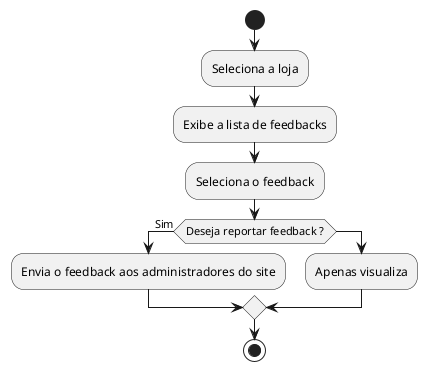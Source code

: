 @startuml
start
    :Seleciona a loja;
    :Exibe a lista de feedbacks;
    :Seleciona o feedback;
    if (Deseja reportar feedback ?) then (Sim)
    :Envia o feedback aos administradores do site;
    else
    :Apenas visualiza;
    endif
stop
@enduml